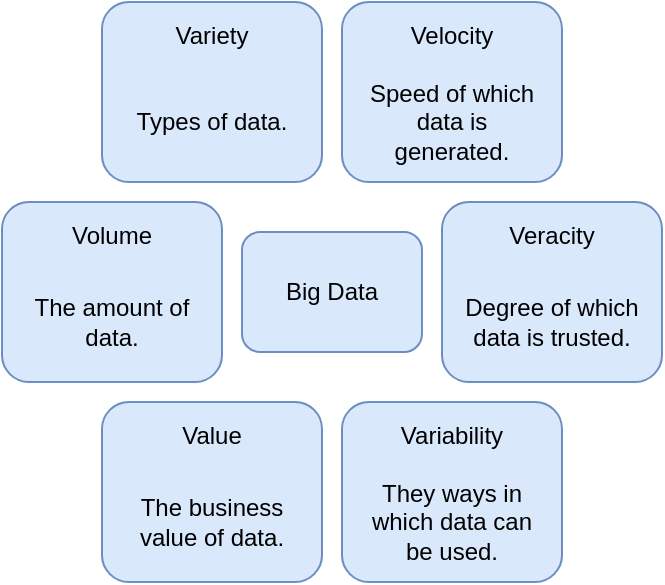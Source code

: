 <mxfile version="14.1.1" type="device"><diagram id="TBRGSAslQFawEK9BL_Ty" name="Page-1"><mxGraphModel dx="946" dy="527" grid="1" gridSize="10" guides="1" tooltips="1" connect="1" arrows="1" fold="1" page="1" pageScale="1" pageWidth="850" pageHeight="1100" math="0" shadow="0"><root><mxCell id="0"/><mxCell id="1" parent="0"/><mxCell id="IFZ1C9Da625u-2Qe12Lh-1" value="" style="rounded=1;whiteSpace=wrap;html=1;fillColor=#dae8fc;strokeColor=#6c8ebf;labelPosition=center;verticalLabelPosition=top;align=center;verticalAlign=bottom;" vertex="1" parent="1"><mxGeometry x="390" y="370" width="110" height="90" as="geometry"/></mxCell><mxCell id="IFZ1C9Da625u-2Qe12Lh-11" value="Volume" style="text;html=1;strokeColor=none;fillColor=none;align=center;verticalAlign=middle;whiteSpace=wrap;rounded=0;" vertex="1" parent="1"><mxGeometry x="400" y="377" width="90" height="20" as="geometry"/></mxCell><mxCell id="IFZ1C9Da625u-2Qe12Lh-24" value="" style="rounded=1;whiteSpace=wrap;html=1;fillColor=#dae8fc;strokeColor=#6c8ebf;labelPosition=center;verticalLabelPosition=top;align=center;verticalAlign=bottom;" vertex="1" parent="1"><mxGeometry x="440" y="270" width="110" height="90" as="geometry"/></mxCell><mxCell id="IFZ1C9Da625u-2Qe12Lh-25" value="Variety" style="text;html=1;strokeColor=none;fillColor=none;align=center;verticalAlign=middle;whiteSpace=wrap;rounded=0;" vertex="1" parent="1"><mxGeometry x="450" y="277" width="90" height="20" as="geometry"/></mxCell><mxCell id="IFZ1C9Da625u-2Qe12Lh-30" value="" style="rounded=1;whiteSpace=wrap;html=1;fillColor=#dae8fc;strokeColor=#6c8ebf;labelPosition=center;verticalLabelPosition=top;align=center;verticalAlign=bottom;" vertex="1" parent="1"><mxGeometry x="560" y="270" width="110" height="90" as="geometry"/></mxCell><mxCell id="IFZ1C9Da625u-2Qe12Lh-31" value="Velocity" style="text;html=1;strokeColor=none;fillColor=none;align=center;verticalAlign=middle;whiteSpace=wrap;rounded=0;" vertex="1" parent="1"><mxGeometry x="570" y="277" width="90" height="20" as="geometry"/></mxCell><mxCell id="IFZ1C9Da625u-2Qe12Lh-33" value="" style="rounded=1;whiteSpace=wrap;html=1;fillColor=#dae8fc;strokeColor=#6c8ebf;labelPosition=center;verticalLabelPosition=top;align=center;verticalAlign=bottom;" vertex="1" parent="1"><mxGeometry x="610" y="370" width="110" height="90" as="geometry"/></mxCell><mxCell id="IFZ1C9Da625u-2Qe12Lh-34" value="Veracity" style="text;html=1;strokeColor=none;fillColor=none;align=center;verticalAlign=middle;whiteSpace=wrap;rounded=0;" vertex="1" parent="1"><mxGeometry x="620" y="377" width="90" height="20" as="geometry"/></mxCell><mxCell id="IFZ1C9Da625u-2Qe12Lh-36" value="" style="rounded=1;whiteSpace=wrap;html=1;fillColor=#dae8fc;strokeColor=#6c8ebf;labelPosition=center;verticalLabelPosition=top;align=center;verticalAlign=bottom;" vertex="1" parent="1"><mxGeometry x="440" y="470" width="110" height="90" as="geometry"/></mxCell><mxCell id="IFZ1C9Da625u-2Qe12Lh-37" value="Value" style="text;html=1;strokeColor=none;fillColor=none;align=center;verticalAlign=middle;whiteSpace=wrap;rounded=0;" vertex="1" parent="1"><mxGeometry x="450" y="477" width="90" height="20" as="geometry"/></mxCell><mxCell id="IFZ1C9Da625u-2Qe12Lh-39" value="" style="rounded=1;whiteSpace=wrap;html=1;fillColor=#dae8fc;strokeColor=#6c8ebf;labelPosition=center;verticalLabelPosition=top;align=center;verticalAlign=bottom;" vertex="1" parent="1"><mxGeometry x="560" y="470" width="110" height="90" as="geometry"/></mxCell><mxCell id="IFZ1C9Da625u-2Qe12Lh-40" value="Variability" style="text;html=1;strokeColor=none;fillColor=none;align=center;verticalAlign=middle;whiteSpace=wrap;rounded=0;" vertex="1" parent="1"><mxGeometry x="570" y="477" width="90" height="20" as="geometry"/></mxCell><mxCell id="IFZ1C9Da625u-2Qe12Lh-53" value="The amount of data." style="text;html=1;strokeColor=none;fillColor=none;align=center;verticalAlign=middle;whiteSpace=wrap;rounded=0;" vertex="1" parent="1"><mxGeometry x="400" y="410" width="90" height="40" as="geometry"/></mxCell><mxCell id="IFZ1C9Da625u-2Qe12Lh-54" value="Types of data." style="text;html=1;strokeColor=none;fillColor=none;align=center;verticalAlign=middle;whiteSpace=wrap;rounded=0;" vertex="1" parent="1"><mxGeometry x="450" y="310" width="90" height="40" as="geometry"/></mxCell><mxCell id="IFZ1C9Da625u-2Qe12Lh-55" value="Speed of which data is generated." style="text;html=1;strokeColor=none;fillColor=none;align=center;verticalAlign=middle;whiteSpace=wrap;rounded=0;" vertex="1" parent="1"><mxGeometry x="570" y="310" width="90" height="40" as="geometry"/></mxCell><mxCell id="IFZ1C9Da625u-2Qe12Lh-56" value="Degree of which data is trusted." style="text;html=1;strokeColor=none;fillColor=none;align=center;verticalAlign=middle;whiteSpace=wrap;rounded=0;" vertex="1" parent="1"><mxGeometry x="620" y="410" width="90" height="40" as="geometry"/></mxCell><mxCell id="IFZ1C9Da625u-2Qe12Lh-57" value="The business value of data." style="text;html=1;strokeColor=none;fillColor=none;align=center;verticalAlign=middle;whiteSpace=wrap;rounded=0;" vertex="1" parent="1"><mxGeometry x="450" y="510" width="90" height="40" as="geometry"/></mxCell><mxCell id="IFZ1C9Da625u-2Qe12Lh-58" value="They ways in which data can be used." style="text;html=1;strokeColor=none;fillColor=none;align=center;verticalAlign=middle;whiteSpace=wrap;rounded=0;" vertex="1" parent="1"><mxGeometry x="570" y="510" width="90" height="40" as="geometry"/></mxCell><mxCell id="IFZ1C9Da625u-2Qe12Lh-73" value="" style="rounded=1;whiteSpace=wrap;html=1;fillColor=#dae8fc;strokeColor=#6c8ebf;labelPosition=center;verticalLabelPosition=top;align=center;verticalAlign=bottom;" vertex="1" parent="1"><mxGeometry x="510" y="385" width="90" height="60" as="geometry"/></mxCell><mxCell id="IFZ1C9Da625u-2Qe12Lh-75" value="Big Data" style="text;html=1;strokeColor=none;fillColor=none;align=center;verticalAlign=middle;whiteSpace=wrap;rounded=0;" vertex="1" parent="1"><mxGeometry x="510" y="395" width="90" height="40" as="geometry"/></mxCell></root></mxGraphModel></diagram></mxfile>